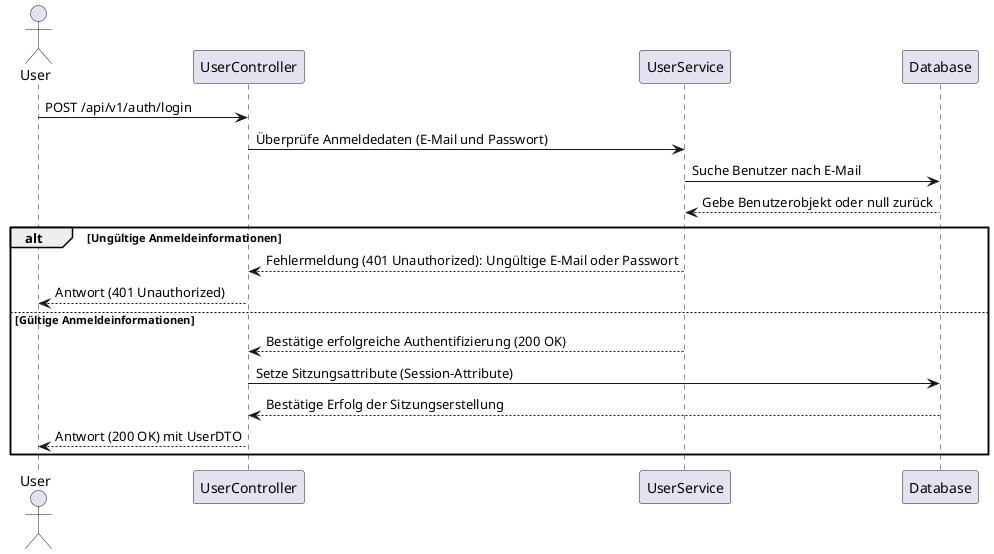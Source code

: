 @startuml

skinparam Shadowing false
actor User
participant UserController 
participant UserService 
participant Database 

User -> UserController: POST /api/v1/auth/login
UserController -> UserService: Überprüfe Anmeldedaten (E-Mail und Passwort)
UserService -> Database: Suche Benutzer nach E-Mail
Database --> UserService: Gebe Benutzerobjekt oder null zurück
alt Ungültige Anmeldeinformationen
    UserService --> UserController: Fehlermeldung (401 Unauthorized): Ungültige E-Mail oder Passwort
    UserController --> User: Antwort (401 Unauthorized)
else Gültige Anmeldeinformationen
    UserService --> UserController: Bestätige erfolgreiche Authentifizierung (200 OK)
    UserController -> Database: Setze Sitzungsattribute (Session-Attribute)
    Database --> UserController: Bestätige Erfolg der Sitzungserstellung
    UserController --> User: Antwort (200 OK) mit UserDTO
end

@enduml